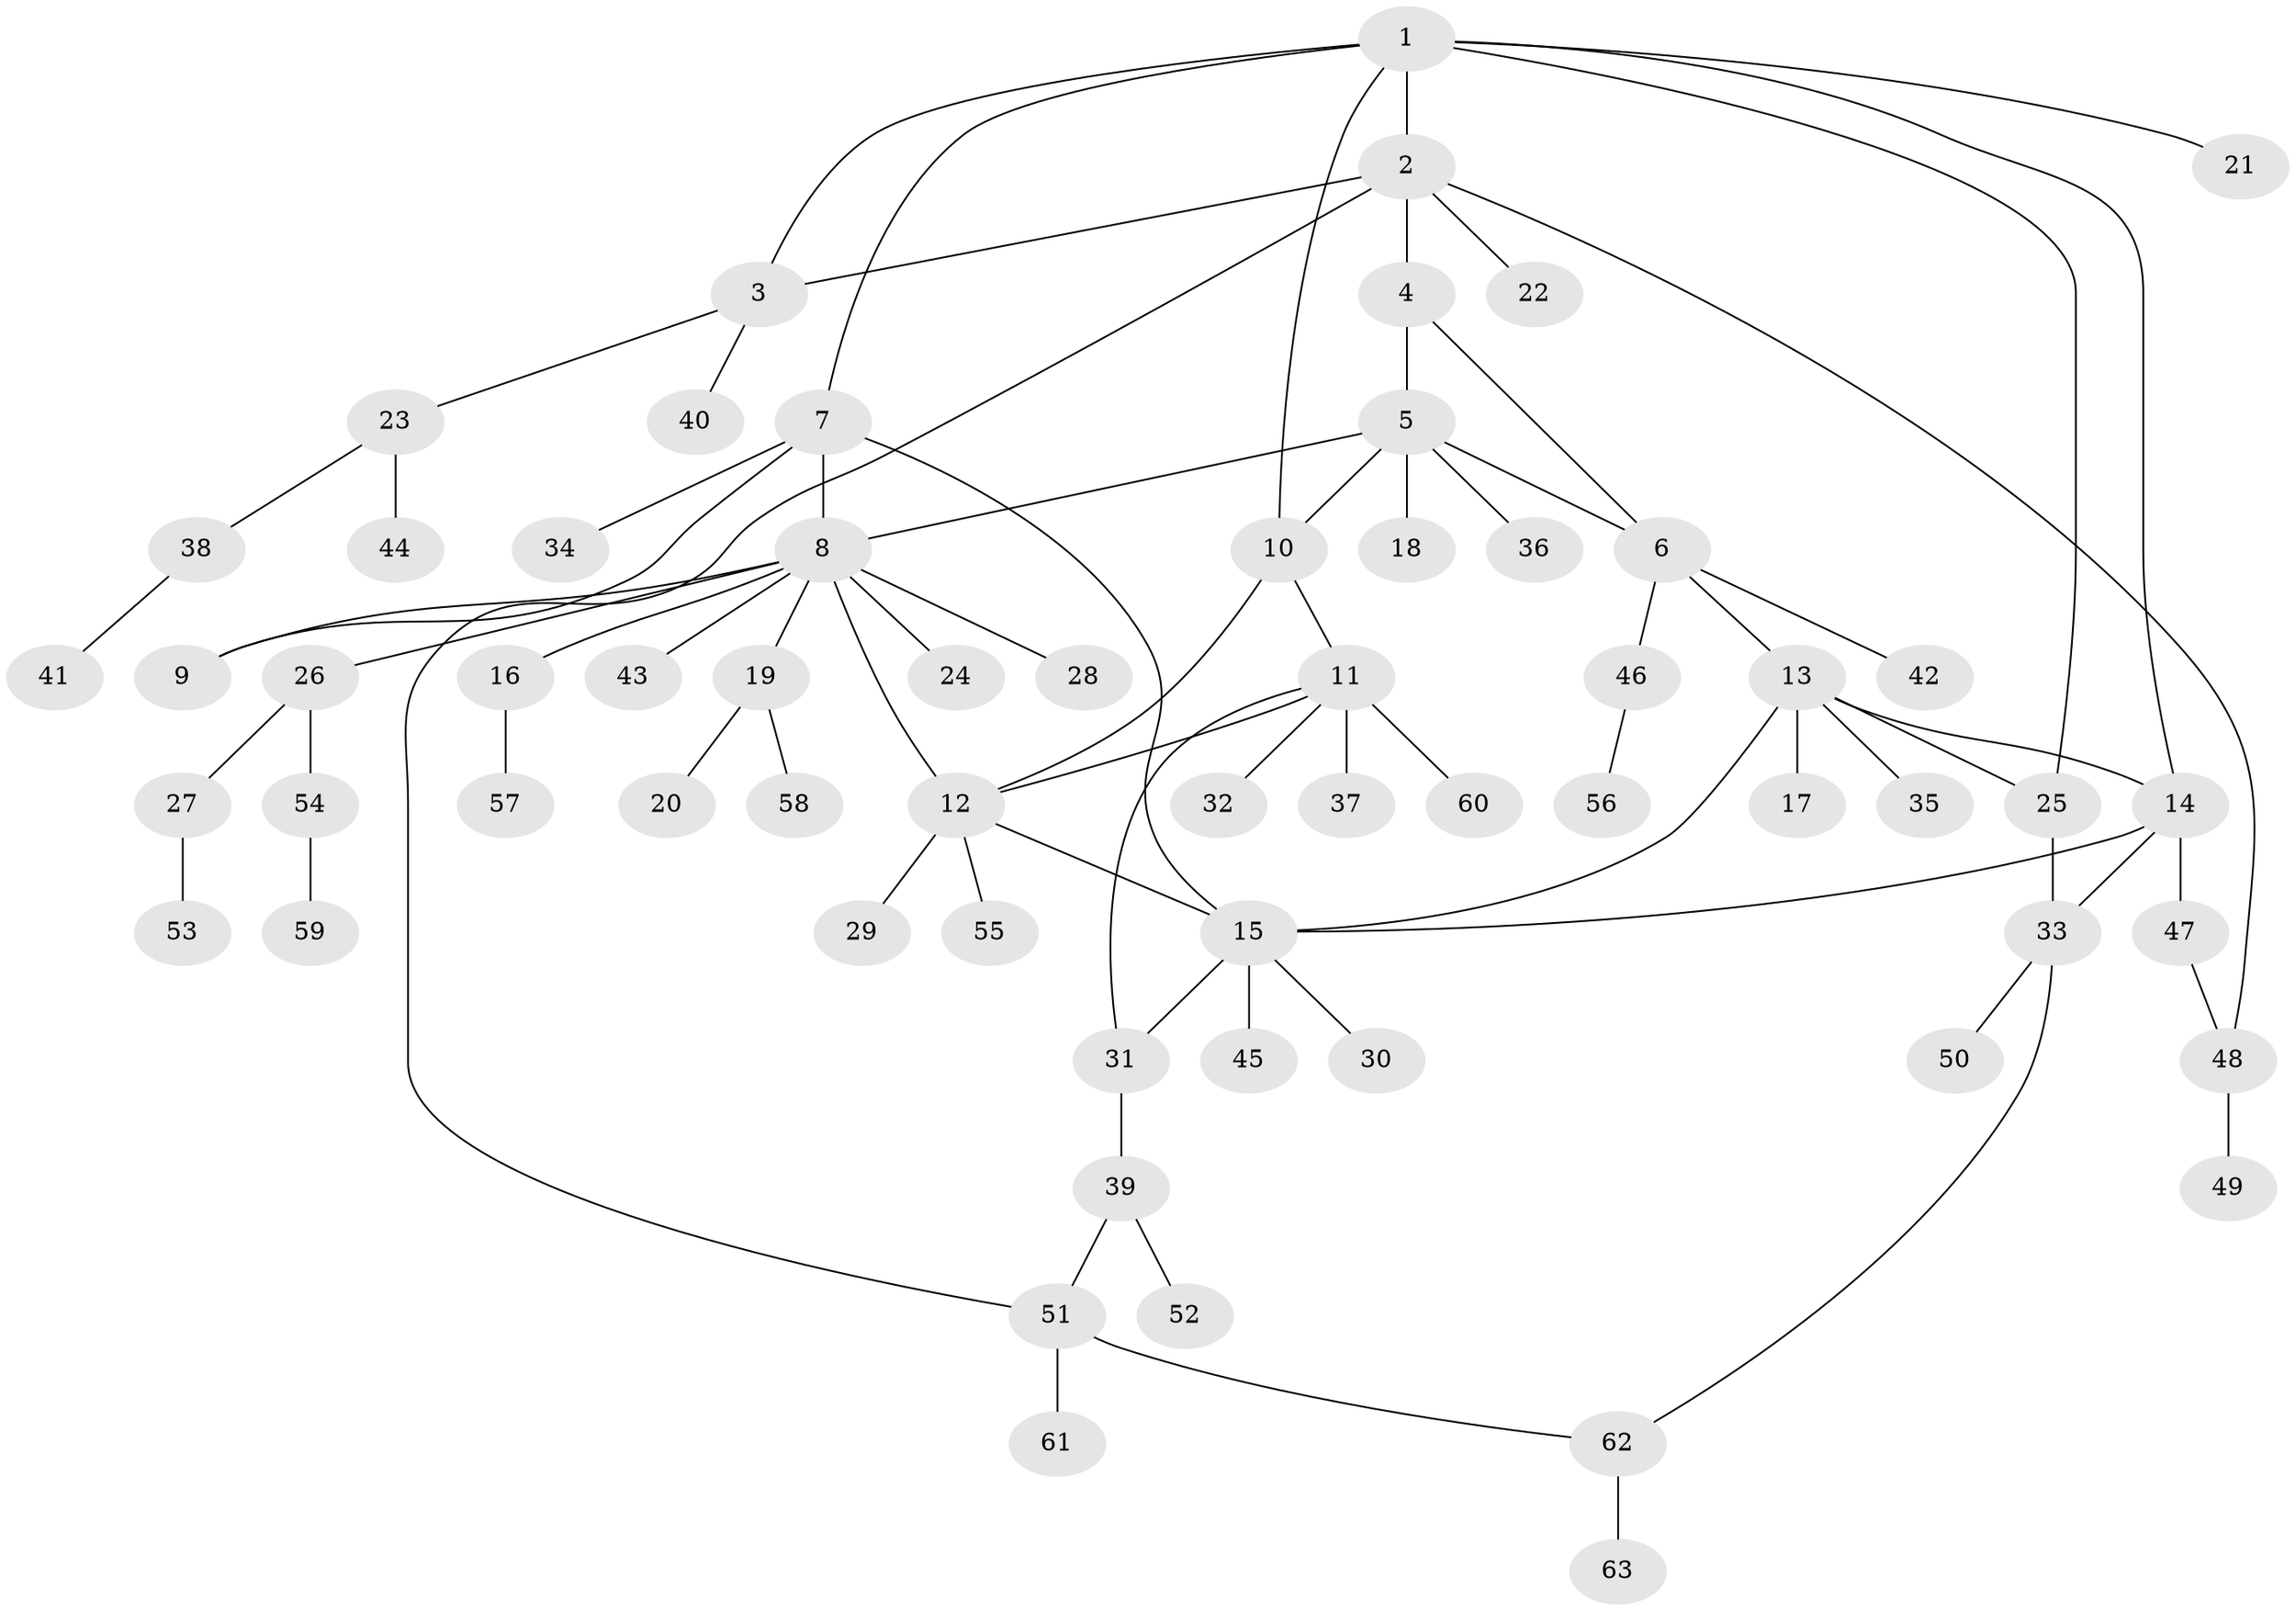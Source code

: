 // Generated by graph-tools (version 1.1) at 2025/37/03/09/25 02:37:38]
// undirected, 63 vertices, 79 edges
graph export_dot {
graph [start="1"]
  node [color=gray90,style=filled];
  1;
  2;
  3;
  4;
  5;
  6;
  7;
  8;
  9;
  10;
  11;
  12;
  13;
  14;
  15;
  16;
  17;
  18;
  19;
  20;
  21;
  22;
  23;
  24;
  25;
  26;
  27;
  28;
  29;
  30;
  31;
  32;
  33;
  34;
  35;
  36;
  37;
  38;
  39;
  40;
  41;
  42;
  43;
  44;
  45;
  46;
  47;
  48;
  49;
  50;
  51;
  52;
  53;
  54;
  55;
  56;
  57;
  58;
  59;
  60;
  61;
  62;
  63;
  1 -- 2;
  1 -- 3;
  1 -- 7;
  1 -- 10;
  1 -- 14;
  1 -- 21;
  1 -- 25;
  2 -- 3;
  2 -- 4;
  2 -- 22;
  2 -- 48;
  2 -- 51;
  3 -- 23;
  3 -- 40;
  4 -- 5;
  4 -- 6;
  5 -- 6;
  5 -- 8;
  5 -- 10;
  5 -- 18;
  5 -- 36;
  6 -- 13;
  6 -- 42;
  6 -- 46;
  7 -- 8;
  7 -- 9;
  7 -- 15;
  7 -- 34;
  8 -- 9;
  8 -- 12;
  8 -- 16;
  8 -- 19;
  8 -- 24;
  8 -- 26;
  8 -- 28;
  8 -- 43;
  10 -- 11;
  10 -- 12;
  11 -- 12;
  11 -- 31;
  11 -- 32;
  11 -- 37;
  11 -- 60;
  12 -- 15;
  12 -- 29;
  12 -- 55;
  13 -- 14;
  13 -- 15;
  13 -- 17;
  13 -- 25;
  13 -- 35;
  14 -- 15;
  14 -- 33;
  14 -- 47;
  15 -- 30;
  15 -- 31;
  15 -- 45;
  16 -- 57;
  19 -- 20;
  19 -- 58;
  23 -- 38;
  23 -- 44;
  25 -- 33;
  26 -- 27;
  26 -- 54;
  27 -- 53;
  31 -- 39;
  33 -- 50;
  33 -- 62;
  38 -- 41;
  39 -- 51;
  39 -- 52;
  46 -- 56;
  47 -- 48;
  48 -- 49;
  51 -- 61;
  51 -- 62;
  54 -- 59;
  62 -- 63;
}
